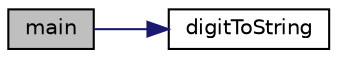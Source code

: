 digraph "main"
{
 // LATEX_PDF_SIZE
  edge [fontname="Helvetica",fontsize="10",labelfontname="Helvetica",labelfontsize="10"];
  node [fontname="Helvetica",fontsize="10",shape=record];
  rankdir="LR";
  Node1 [label="main",height=0.2,width=0.4,color="black", fillcolor="grey75", style="filled", fontcolor="black",tooltip="main функція, викликає функцію digitToString"];
  Node1 -> Node2 [color="midnightblue",fontsize="10",style="solid",fontname="Helvetica"];
  Node2 [label="digitToString",height=0.2,width=0.4,color="black", fillcolor="white", style="filled",URL="$remakelab63_8c.html#a44c15b960b059dd267340e6e4af7a7ad",tooltip="Функція, що переводить число в рядок"];
}
